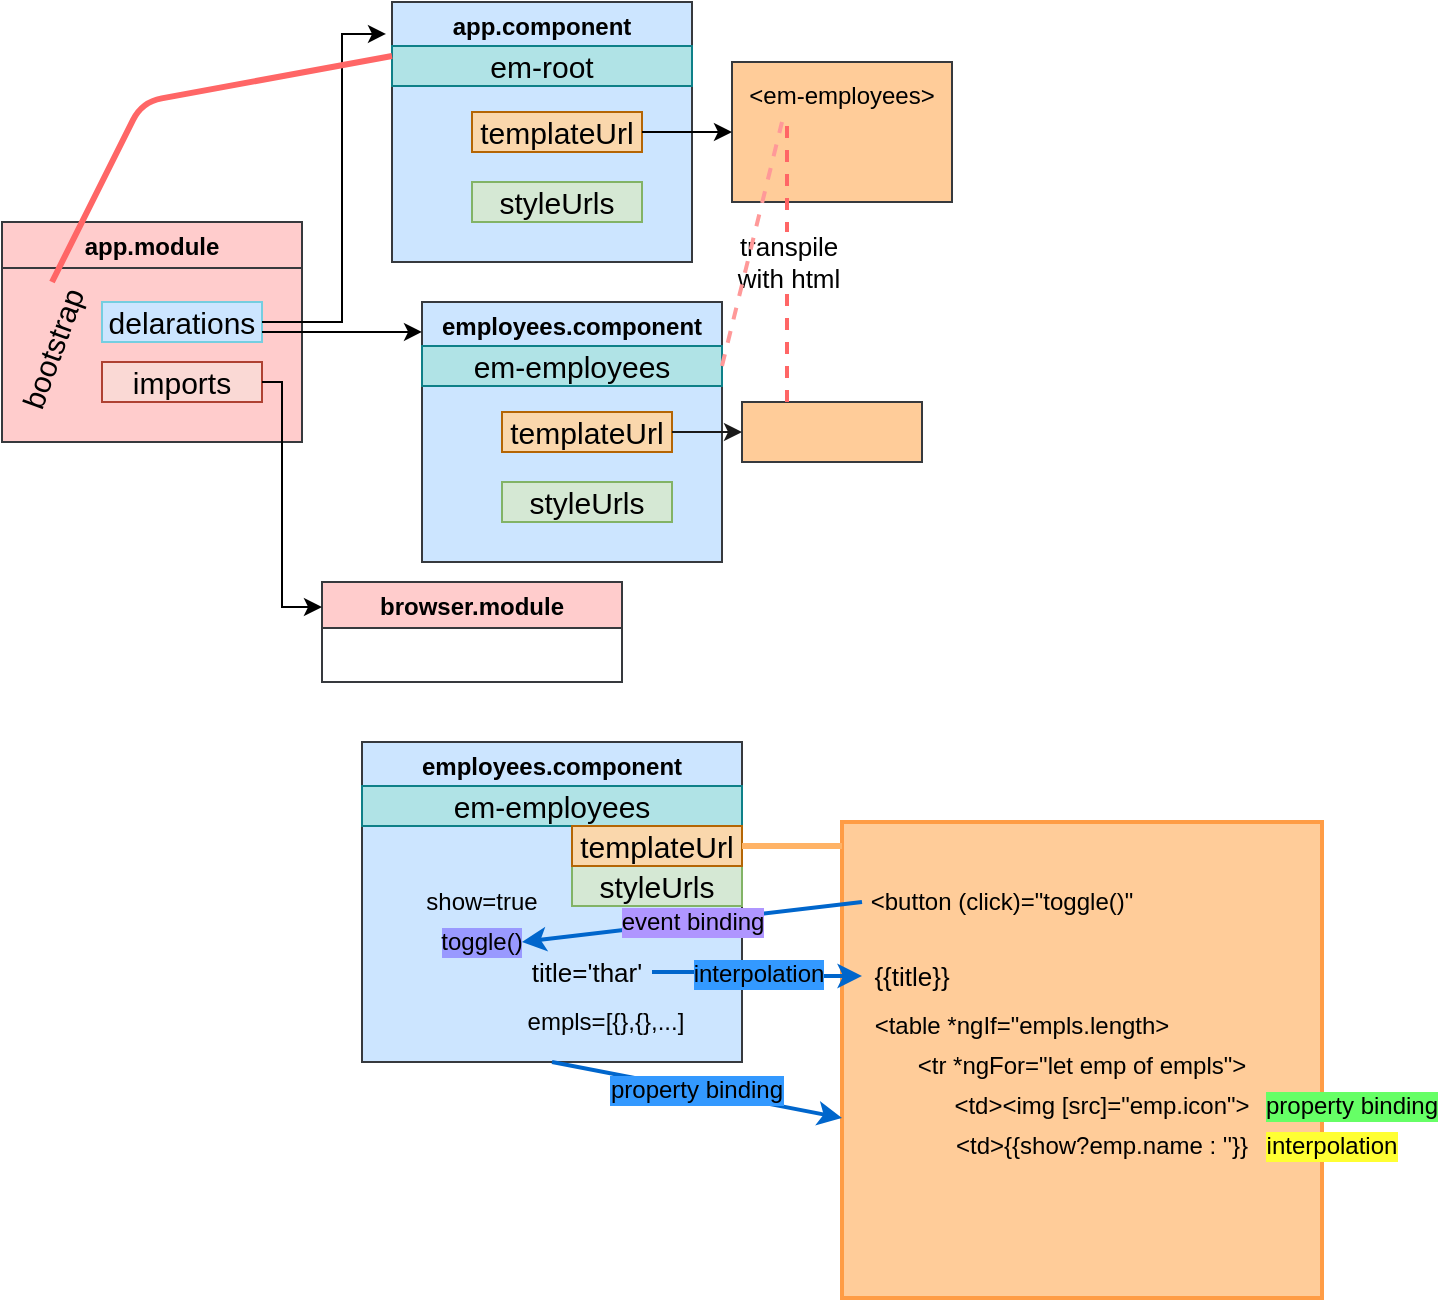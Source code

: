 <mxfile version="14.7.3" type="device"><diagram id="e1RtfuoThmj2iwdxdYNi" name="Page-1"><mxGraphModel dx="868" dy="492" grid="1" gridSize="10" guides="1" tooltips="1" connect="1" arrows="1" fold="1" page="1" pageScale="1" pageWidth="850" pageHeight="1100" math="0" shadow="0"><root><mxCell id="0"/><mxCell id="1" parent="0"/><mxCell id="7clC-Wn10-_2fslrnMIt-14" value="app.module" style="swimlane;fillColor=#ffcccc;strokeColor=#36393d;swimlaneFillColor=#FFCCCC;" vertex="1" parent="1"><mxGeometry x="80" y="320" width="150" height="110" as="geometry"/></mxCell><mxCell id="7clC-Wn10-_2fslrnMIt-15" value="delarations" style="text;html=1;fillColor=#cce5ff;align=center;verticalAlign=middle;whiteSpace=wrap;rounded=0;fontSize=15;strokeColor=#75CEE0;" vertex="1" parent="7clC-Wn10-_2fslrnMIt-14"><mxGeometry x="50" y="40" width="80" height="20" as="geometry"/></mxCell><mxCell id="7clC-Wn10-_2fslrnMIt-16" value="imports" style="text;html=1;strokeColor=#ae4132;fillColor=#fad9d5;align=center;verticalAlign=middle;whiteSpace=wrap;rounded=0;fontSize=15;" vertex="1" parent="7clC-Wn10-_2fslrnMIt-14"><mxGeometry x="50" y="70" width="80" height="20" as="geometry"/></mxCell><mxCell id="7clC-Wn10-_2fslrnMIt-37" value="bootstrap" style="text;html=1;strokeColor=none;fillColor=none;align=center;verticalAlign=middle;whiteSpace=wrap;rounded=0;fontSize=15;rotation=-70;" vertex="1" parent="7clC-Wn10-_2fslrnMIt-14"><mxGeometry x="-10" y="53" width="70" height="20" as="geometry"/></mxCell><mxCell id="7clC-Wn10-_2fslrnMIt-17" value="app.component" style="swimlane;fillColor=#cce5ff;strokeColor=#36393d;gradientDirection=north;swimlaneFillColor=#CCE5FF;" vertex="1" parent="1"><mxGeometry x="275" y="210" width="150" height="130" as="geometry"/></mxCell><mxCell id="7clC-Wn10-_2fslrnMIt-18" value="templateUrl" style="text;html=1;strokeColor=#b46504;fillColor=#fad7ac;align=center;verticalAlign=middle;whiteSpace=wrap;rounded=0;fontSize=15;" vertex="1" parent="7clC-Wn10-_2fslrnMIt-17"><mxGeometry x="40" y="55" width="85" height="20" as="geometry"/></mxCell><mxCell id="7clC-Wn10-_2fslrnMIt-19" value="em-root" style="text;html=1;strokeColor=#0e8088;fillColor=#b0e3e6;align=center;verticalAlign=middle;whiteSpace=wrap;rounded=0;fontSize=15;" vertex="1" parent="7clC-Wn10-_2fslrnMIt-17"><mxGeometry y="22" width="150" height="20" as="geometry"/></mxCell><mxCell id="7clC-Wn10-_2fslrnMIt-20" value="styleUrls" style="text;html=1;strokeColor=#82b366;fillColor=#d5e8d4;align=center;verticalAlign=middle;whiteSpace=wrap;rounded=0;fontSize=15;" vertex="1" parent="7clC-Wn10-_2fslrnMIt-17"><mxGeometry x="40" y="90" width="85" height="20" as="geometry"/></mxCell><mxCell id="7clC-Wn10-_2fslrnMIt-21" value="browser.module" style="swimlane;fillColor=#ffcccc;strokeColor=#36393d;" vertex="1" parent="1"><mxGeometry x="240" y="500" width="150" height="50" as="geometry"/></mxCell><mxCell id="7clC-Wn10-_2fslrnMIt-26" style="edgeStyle=orthogonalEdgeStyle;rounded=0;orthogonalLoop=1;jettySize=auto;html=1;exitX=1;exitY=0.5;exitDx=0;exitDy=0;entryX=0;entryY=0.25;entryDx=0;entryDy=0;fontSize=15;" edge="1" parent="1" source="7clC-Wn10-_2fslrnMIt-16" target="7clC-Wn10-_2fslrnMIt-21"><mxGeometry relative="1" as="geometry"><Array as="points"><mxPoint x="220" y="400"/><mxPoint x="220" y="513"/></Array></mxGeometry></mxCell><mxCell id="7clC-Wn10-_2fslrnMIt-27" style="edgeStyle=orthogonalEdgeStyle;rounded=0;orthogonalLoop=1;jettySize=auto;html=1;exitX=1;exitY=0.5;exitDx=0;exitDy=0;fontSize=15;entryX=-0.02;entryY=0.123;entryDx=0;entryDy=0;entryPerimeter=0;" edge="1" parent="1" source="7clC-Wn10-_2fslrnMIt-15" target="7clC-Wn10-_2fslrnMIt-17"><mxGeometry relative="1" as="geometry"><mxPoint x="260" y="220" as="targetPoint"/><Array as="points"><mxPoint x="250" y="370"/><mxPoint x="250" y="226"/></Array></mxGeometry></mxCell><mxCell id="7clC-Wn10-_2fslrnMIt-28" value="employees.component" style="swimlane;fillColor=#cce5ff;strokeColor=#36393d;gradientDirection=north;swimlaneFillColor=#CCE5FF;" vertex="1" parent="1"><mxGeometry x="290" y="360" width="150" height="130" as="geometry"/></mxCell><mxCell id="7clC-Wn10-_2fslrnMIt-30" value="em-employees" style="text;html=1;strokeColor=#0e8088;fillColor=#b0e3e6;align=center;verticalAlign=middle;whiteSpace=wrap;rounded=0;fontSize=15;" vertex="1" parent="7clC-Wn10-_2fslrnMIt-28"><mxGeometry y="22" width="150" height="20" as="geometry"/></mxCell><mxCell id="7clC-Wn10-_2fslrnMIt-31" value="styleUrls" style="text;html=1;strokeColor=#82b366;fillColor=#d5e8d4;align=center;verticalAlign=middle;whiteSpace=wrap;rounded=0;fontSize=15;" vertex="1" parent="7clC-Wn10-_2fslrnMIt-28"><mxGeometry x="40" y="90" width="85" height="20" as="geometry"/></mxCell><mxCell id="7clC-Wn10-_2fslrnMIt-36" value="templateUrl" style="text;html=1;strokeColor=#b46504;fillColor=#fad7ac;align=center;verticalAlign=middle;whiteSpace=wrap;rounded=0;fontSize=15;" vertex="1" parent="7clC-Wn10-_2fslrnMIt-28"><mxGeometry x="40" y="55" width="85" height="20" as="geometry"/></mxCell><mxCell id="7clC-Wn10-_2fslrnMIt-32" style="edgeStyle=orthogonalEdgeStyle;rounded=0;orthogonalLoop=1;jettySize=auto;html=1;exitX=1;exitY=0.75;exitDx=0;exitDy=0;fontSize=15;entryX=0;entryY=0.115;entryDx=0;entryDy=0;entryPerimeter=0;" edge="1" parent="1" source="7clC-Wn10-_2fslrnMIt-15" target="7clC-Wn10-_2fslrnMIt-28"><mxGeometry relative="1" as="geometry"><mxPoint x="280" y="375" as="targetPoint"/></mxGeometry></mxCell><mxCell id="7clC-Wn10-_2fslrnMIt-33" value="&lt;font style=&quot;font-size: 12px&quot;&gt;&amp;lt;em-employees&amp;gt;&lt;/font&gt;" style="text;html=1;strokeColor=#36393d;fillColor=#ffcc99;align=center;verticalAlign=top;whiteSpace=wrap;rounded=0;fontSize=15;" vertex="1" parent="1"><mxGeometry x="445" y="240" width="110" height="70" as="geometry"/></mxCell><mxCell id="7clC-Wn10-_2fslrnMIt-35" style="edgeStyle=orthogonalEdgeStyle;rounded=0;orthogonalLoop=1;jettySize=auto;html=1;exitX=1;exitY=0.5;exitDx=0;exitDy=0;entryX=0;entryY=0.5;entryDx=0;entryDy=0;fontSize=15;" edge="1" parent="1" source="7clC-Wn10-_2fslrnMIt-18" target="7clC-Wn10-_2fslrnMIt-33"><mxGeometry relative="1" as="geometry"/></mxCell><mxCell id="7clC-Wn10-_2fslrnMIt-40" value="" style="endArrow=none;html=1;fontSize=15;entryX=0;entryY=0.25;entryDx=0;entryDy=0;endFill=0;strokeWidth=3;fillColor=#ffcccc;strokeColor=#FF6666;" edge="1" parent="1" target="7clC-Wn10-_2fslrnMIt-19"><mxGeometry width="50" height="50" relative="1" as="geometry"><mxPoint x="105" y="350" as="sourcePoint"/><mxPoint x="450" y="330" as="targetPoint"/><Array as="points"><mxPoint x="150" y="260"/></Array></mxGeometry></mxCell><mxCell id="7clC-Wn10-_2fslrnMIt-41" value="" style="text;html=1;strokeColor=#36393d;fillColor=#ffcc99;align=center;verticalAlign=top;whiteSpace=wrap;rounded=0;fontSize=15;" vertex="1" parent="1"><mxGeometry x="450" y="410" width="90" height="30" as="geometry"/></mxCell><mxCell id="7clC-Wn10-_2fslrnMIt-42" style="edgeStyle=orthogonalEdgeStyle;rounded=0;orthogonalLoop=1;jettySize=auto;html=1;exitX=1;exitY=0.5;exitDx=0;exitDy=0;entryX=0;entryY=0.5;entryDx=0;entryDy=0;fontSize=15;endArrow=classic;endFill=1;strokeWidth=1;strokeColor=#1A1A1A;" edge="1" parent="1" source="7clC-Wn10-_2fslrnMIt-36" target="7clC-Wn10-_2fslrnMIt-41"><mxGeometry relative="1" as="geometry"/></mxCell><mxCell id="7clC-Wn10-_2fslrnMIt-47" value="transpile&lt;br style=&quot;font-size: 13px;&quot;&gt;with html" style="endArrow=none;dashed=1;html=1;strokeWidth=2;fontSize=13;entryX=0.25;entryY=0.429;entryDx=0;entryDy=0;exitX=0.25;exitY=0;exitDx=0;exitDy=0;fillColor=#ffcc99;entryPerimeter=0;strokeColor=#FF6666;" edge="1" parent="1" source="7clC-Wn10-_2fslrnMIt-41" target="7clC-Wn10-_2fslrnMIt-33"><mxGeometry width="50" height="50" relative="1" as="geometry"><mxPoint x="400" y="380" as="sourcePoint"/><mxPoint x="477.5" y="300" as="targetPoint"/></mxGeometry></mxCell><mxCell id="7clC-Wn10-_2fslrnMIt-48" value="" style="endArrow=none;dashed=1;html=1;strokeWidth=2;fontSize=13;exitX=1;exitY=0.5;exitDx=0;exitDy=0;strokeColor=#FF9999;" edge="1" parent="1" source="7clC-Wn10-_2fslrnMIt-30"><mxGeometry width="50" height="50" relative="1" as="geometry"><mxPoint x="400" y="370" as="sourcePoint"/><mxPoint x="470" y="270" as="targetPoint"/></mxGeometry></mxCell><mxCell id="7clC-Wn10-_2fslrnMIt-49" value="employees.component" style="swimlane;fillColor=#cce5ff;strokeColor=#36393d;gradientDirection=north;swimlaneFillColor=#CCE5FF;" vertex="1" parent="1"><mxGeometry x="260" y="580" width="190" height="160" as="geometry"/></mxCell><mxCell id="7clC-Wn10-_2fslrnMIt-50" value="em-employees" style="text;html=1;strokeColor=#0e8088;fillColor=#b0e3e6;align=center;verticalAlign=middle;whiteSpace=wrap;rounded=0;fontSize=15;" vertex="1" parent="7clC-Wn10-_2fslrnMIt-49"><mxGeometry y="22" width="190" height="20" as="geometry"/></mxCell><mxCell id="7clC-Wn10-_2fslrnMIt-51" value="styleUrls" style="text;html=1;strokeColor=#82b366;fillColor=#d5e8d4;align=center;verticalAlign=middle;whiteSpace=wrap;rounded=0;fontSize=15;" vertex="1" parent="7clC-Wn10-_2fslrnMIt-49"><mxGeometry x="105" y="62" width="85" height="20" as="geometry"/></mxCell><mxCell id="7clC-Wn10-_2fslrnMIt-52" value="templateUrl" style="text;html=1;strokeColor=#b46504;fillColor=#fad7ac;align=center;verticalAlign=middle;whiteSpace=wrap;rounded=0;fontSize=15;" vertex="1" parent="7clC-Wn10-_2fslrnMIt-49"><mxGeometry x="105" y="42" width="85" height="20" as="geometry"/></mxCell><mxCell id="7clC-Wn10-_2fslrnMIt-54" value="title='thar'" style="text;html=1;strokeColor=none;fillColor=none;align=center;verticalAlign=middle;whiteSpace=wrap;rounded=0;fontSize=13;" vertex="1" parent="7clC-Wn10-_2fslrnMIt-49"><mxGeometry x="80" y="100" width="65" height="30" as="geometry"/></mxCell><mxCell id="7clC-Wn10-_2fslrnMIt-61" value="empls=[{},{},...]" style="text;html=1;strokeColor=none;fillColor=none;align=center;verticalAlign=middle;whiteSpace=wrap;rounded=0;fontSize=12;" vertex="1" parent="7clC-Wn10-_2fslrnMIt-49"><mxGeometry x="72" y="130" width="100" height="20" as="geometry"/></mxCell><mxCell id="7clC-Wn10-_2fslrnMIt-67" value="show=true" style="text;html=1;strokeColor=none;fillColor=none;align=center;verticalAlign=middle;whiteSpace=wrap;rounded=0;labelBackgroundColor=none;fontSize=12;" vertex="1" parent="7clC-Wn10-_2fslrnMIt-49"><mxGeometry x="30" y="70" width="60" height="20" as="geometry"/></mxCell><mxCell id="7clC-Wn10-_2fslrnMIt-71" value="toggle()" style="text;html=1;strokeColor=none;fillColor=none;align=center;verticalAlign=middle;whiteSpace=wrap;rounded=0;labelBackgroundColor=#9999FF;fontSize=12;" vertex="1" parent="7clC-Wn10-_2fslrnMIt-49"><mxGeometry x="40" y="90" width="40" height="20" as="geometry"/></mxCell><mxCell id="7clC-Wn10-_2fslrnMIt-53" value="" style="text;html=1;fillColor=#ffcc99;align=center;verticalAlign=top;whiteSpace=wrap;rounded=0;fontSize=15;strokeColor=#FF9C45;strokeWidth=2;" vertex="1" parent="1"><mxGeometry x="500" y="620" width="240" height="238" as="geometry"/></mxCell><mxCell id="7clC-Wn10-_2fslrnMIt-56" style="edgeStyle=orthogonalEdgeStyle;rounded=0;orthogonalLoop=1;jettySize=auto;html=1;exitX=1;exitY=0.5;exitDx=0;exitDy=0;fontSize=13;endArrow=none;endFill=0;strokeWidth=3;strokeColor=#FFB366;" edge="1" parent="1" source="7clC-Wn10-_2fslrnMIt-52"><mxGeometry relative="1" as="geometry"><mxPoint x="500" y="632" as="targetPoint"/><Array as="points"><mxPoint x="480" y="632"/><mxPoint x="480" y="632"/></Array></mxGeometry></mxCell><mxCell id="7clC-Wn10-_2fslrnMIt-57" value="{{title}}" style="text;html=1;strokeColor=none;fillColor=none;align=center;verticalAlign=middle;whiteSpace=wrap;rounded=0;fontSize=13;" vertex="1" parent="1"><mxGeometry x="510" y="682" width="50" height="30" as="geometry"/></mxCell><mxCell id="7clC-Wn10-_2fslrnMIt-58" value="interpolation" style="edgeStyle=orthogonalEdgeStyle;rounded=0;orthogonalLoop=1;jettySize=auto;html=1;exitX=1;exitY=0.5;exitDx=0;exitDy=0;entryX=0;entryY=0.5;entryDx=0;entryDy=0;fontSize=12;endArrow=classic;endFill=1;strokeWidth=2;fillColor=#6a00ff;labelBackgroundColor=#3399FF;strokeColor=#0066CC;" edge="1" parent="1" source="7clC-Wn10-_2fslrnMIt-54" target="7clC-Wn10-_2fslrnMIt-57"><mxGeometry relative="1" as="geometry"/></mxCell><mxCell id="7clC-Wn10-_2fslrnMIt-59" value="&amp;lt;td&amp;gt;&amp;lt;img [src]=&quot;emp.icon&quot;&amp;gt;" style="text;html=1;strokeColor=none;fillColor=none;align=center;verticalAlign=middle;whiteSpace=wrap;rounded=0;fontSize=12;" vertex="1" parent="1"><mxGeometry x="555" y="752" width="150" height="20" as="geometry"/></mxCell><mxCell id="7clC-Wn10-_2fslrnMIt-62" value="&amp;lt;table *ngIf=&quot;empls.length&amp;gt;" style="text;html=1;strokeColor=none;fillColor=none;align=center;verticalAlign=middle;whiteSpace=wrap;rounded=0;fontSize=12;" vertex="1" parent="1"><mxGeometry x="510" y="712" width="160" height="20" as="geometry"/></mxCell><mxCell id="7clC-Wn10-_2fslrnMIt-63" value="&amp;lt;tr *ngFor=&quot;let emp of empls&quot;&amp;gt;" style="text;html=1;strokeColor=none;fillColor=none;align=center;verticalAlign=middle;whiteSpace=wrap;rounded=0;fontSize=12;" vertex="1" parent="1"><mxGeometry x="530" y="732" width="180" height="20" as="geometry"/></mxCell><mxCell id="7clC-Wn10-_2fslrnMIt-64" value="&amp;lt;td&amp;gt;{{show?emp.name : ''}}" style="text;html=1;strokeColor=none;fillColor=none;align=center;verticalAlign=middle;whiteSpace=wrap;rounded=0;fontSize=12;" vertex="1" parent="1"><mxGeometry x="550" y="772" width="160" height="20" as="geometry"/></mxCell><mxCell id="7clC-Wn10-_2fslrnMIt-65" value="interpolation" style="text;html=1;strokeColor=none;fillColor=none;align=center;verticalAlign=middle;whiteSpace=wrap;rounded=0;fontSize=12;labelBackgroundColor=#FFFF33;" vertex="1" parent="1"><mxGeometry x="710" y="772" width="70" height="20" as="geometry"/></mxCell><mxCell id="7clC-Wn10-_2fslrnMIt-66" value="property binding" style="text;html=1;strokeColor=none;fillColor=none;align=center;verticalAlign=middle;whiteSpace=wrap;rounded=0;fontSize=12;labelBackgroundColor=#66FF66;" vertex="1" parent="1"><mxGeometry x="710" y="752" width="90" height="20" as="geometry"/></mxCell><mxCell id="7clC-Wn10-_2fslrnMIt-69" value="&amp;lt;button (click)=&quot;toggle()&quot;" style="text;html=1;strokeColor=none;fillColor=none;align=center;verticalAlign=middle;whiteSpace=wrap;rounded=0;fontSize=12;" vertex="1" parent="1"><mxGeometry x="510" y="650" width="140" height="20" as="geometry"/></mxCell><mxCell id="7clC-Wn10-_2fslrnMIt-73" value="event binding" style="endArrow=classic;html=1;labelBackgroundColor=#AF96FF;fontSize=12;strokeColor=#0066CC;strokeWidth=2;entryX=1;entryY=0.5;entryDx=0;entryDy=0;exitX=0;exitY=0.5;exitDx=0;exitDy=0;" edge="1" parent="1" source="7clC-Wn10-_2fslrnMIt-69" target="7clC-Wn10-_2fslrnMIt-71"><mxGeometry width="50" height="50" relative="1" as="geometry"><mxPoint x="350" y="720" as="sourcePoint"/><mxPoint x="400" y="670" as="targetPoint"/></mxGeometry></mxCell><mxCell id="7clC-Wn10-_2fslrnMIt-79" value="property binding" style="endArrow=none;html=1;labelBackgroundColor=#3399FF;fontSize=12;strokeColor=#0066CC;strokeWidth=2;entryX=0.5;entryY=1;entryDx=0;entryDy=0;endFill=0;startArrow=classic;startFill=1;" edge="1" parent="1" target="7clC-Wn10-_2fslrnMIt-49"><mxGeometry width="50" height="50" relative="1" as="geometry"><mxPoint x="500" y="768" as="sourcePoint"/><mxPoint x="385" y="780" as="targetPoint"/></mxGeometry></mxCell></root></mxGraphModel></diagram></mxfile>